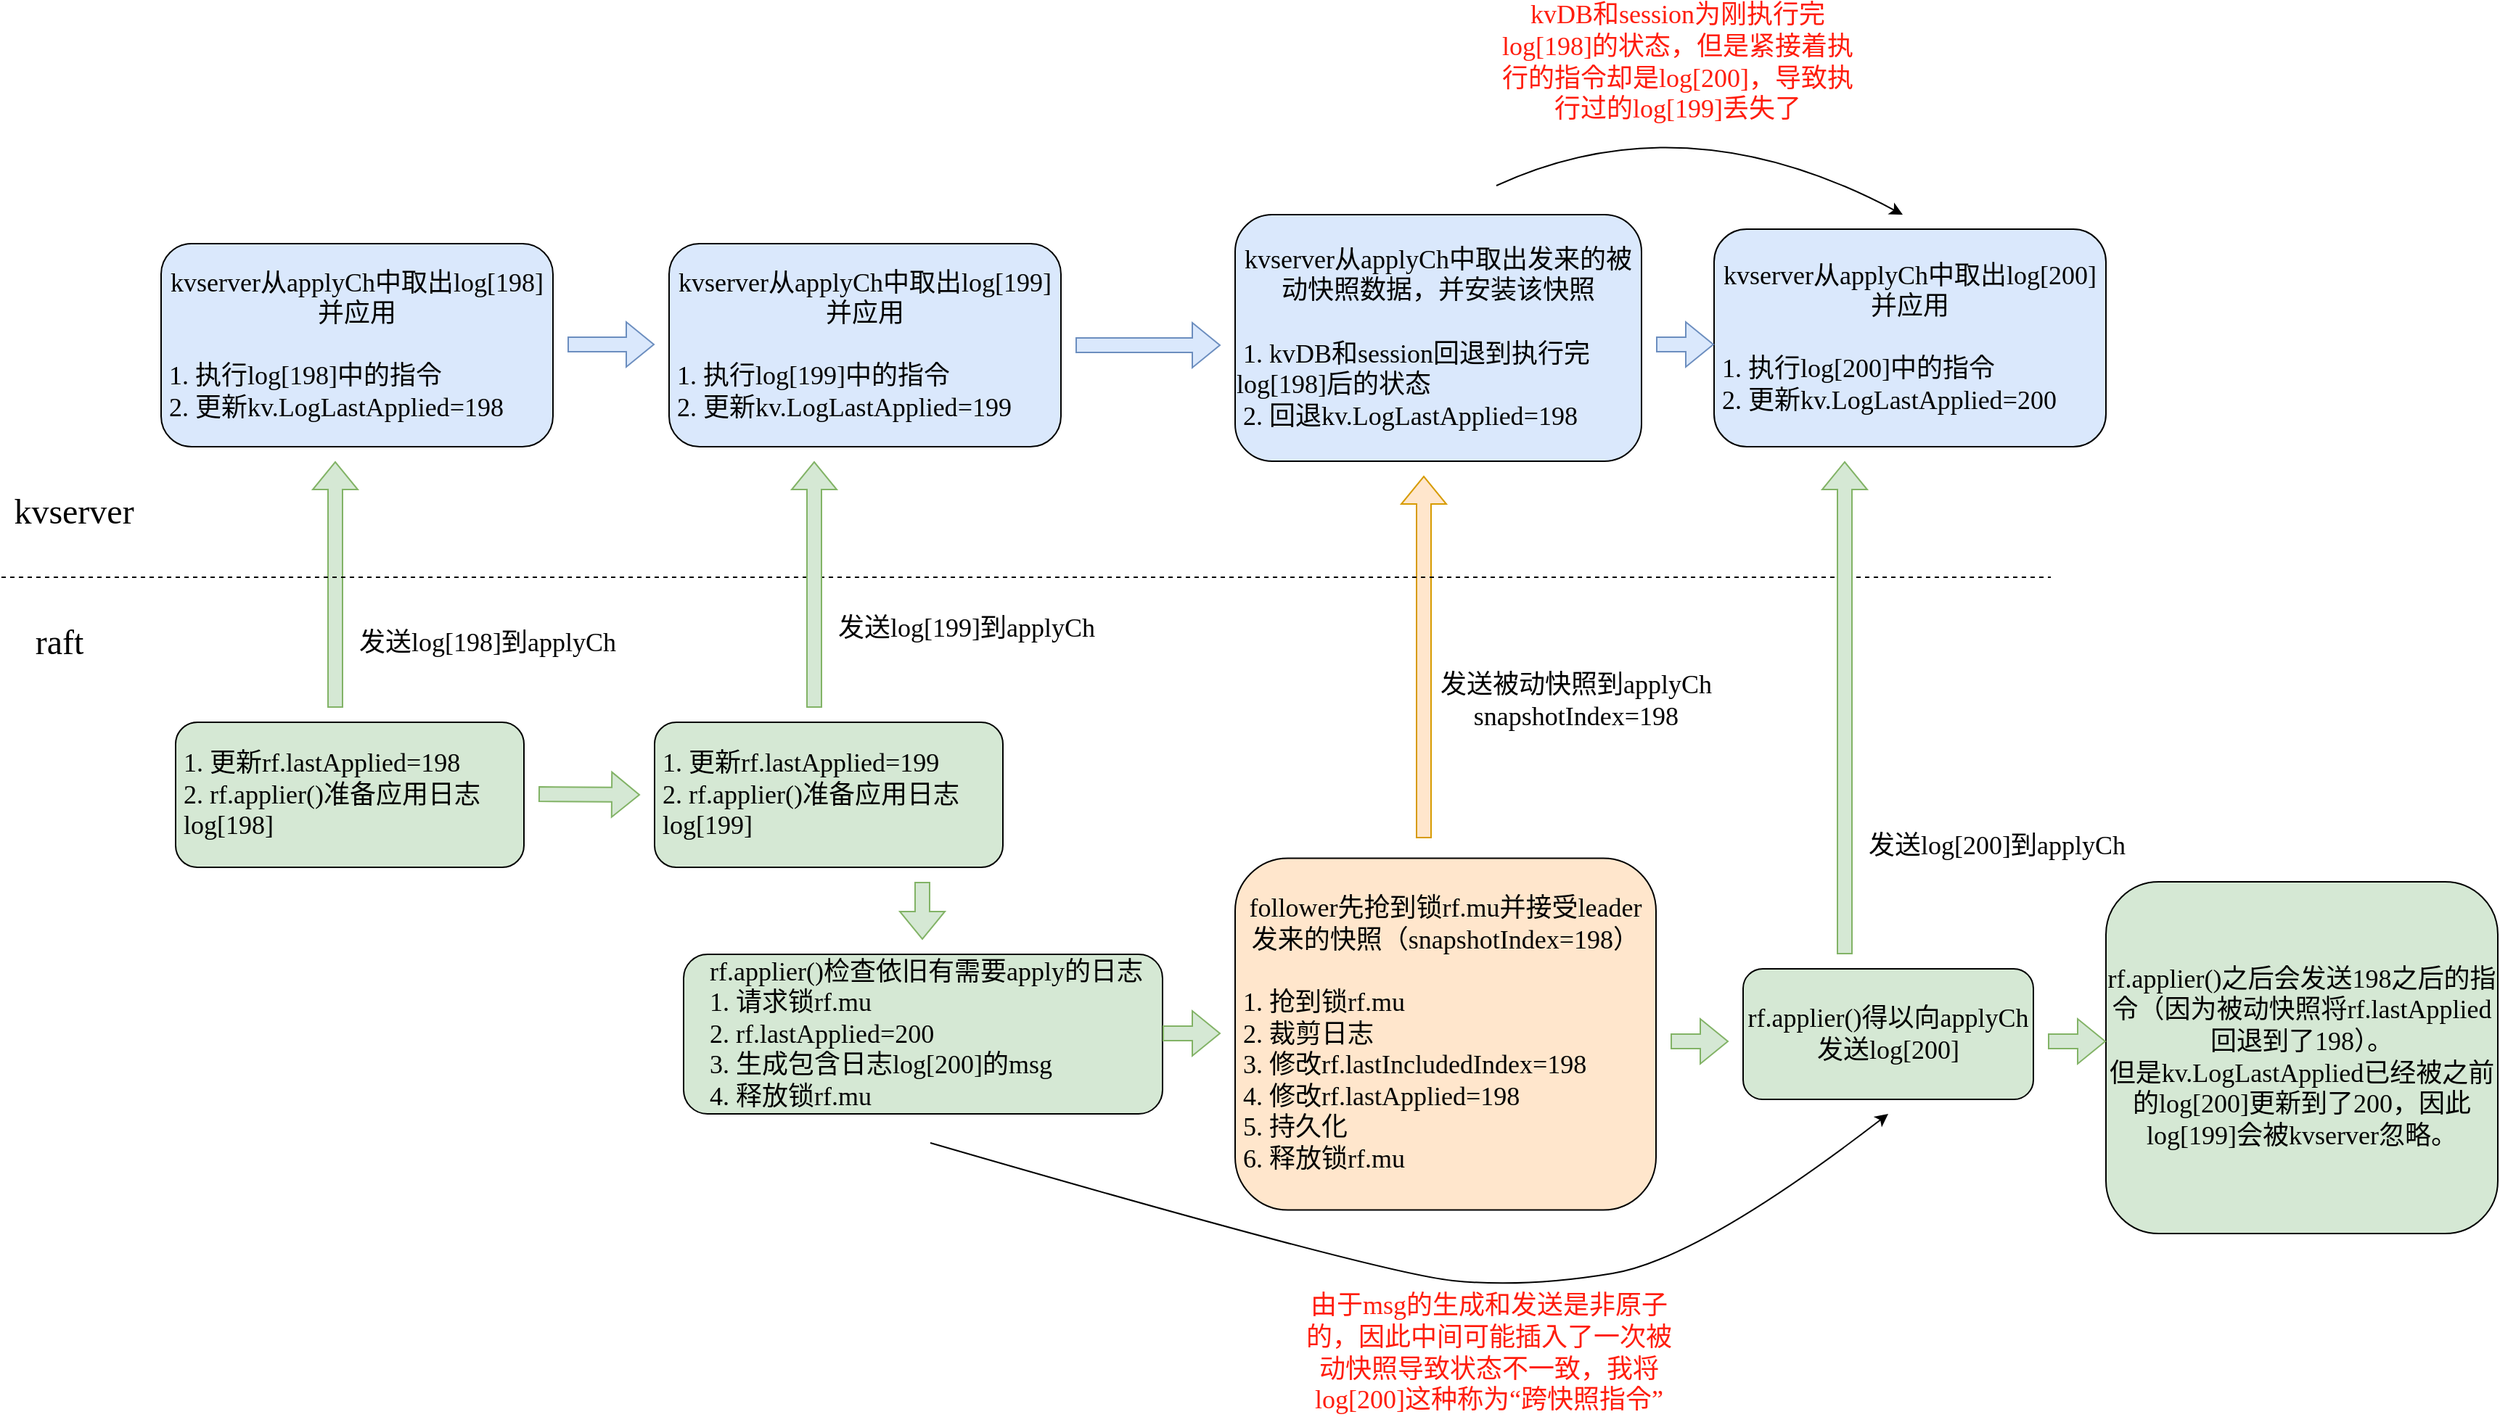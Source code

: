 <mxfile version="22.1.0" type="device">
  <diagram name="第 1 页" id="sqI9iw7Of4PPsXGYWBlM">
    <mxGraphModel dx="1434" dy="833" grid="1" gridSize="10" guides="1" tooltips="1" connect="1" arrows="1" fold="1" page="1" pageScale="1" pageWidth="10000" pageHeight="10000" math="0" shadow="0">
      <root>
        <mxCell id="0" />
        <mxCell id="1" parent="0" />
        <mxCell id="C1qdJ5KPPi_jr764KwP9-2" value="&lt;font face=&quot;Comic Sans MS&quot; style=&quot;font-size: 24px;&quot;&gt;raft&lt;/font&gt;" style="text;html=1;strokeColor=none;fillColor=none;align=center;verticalAlign=middle;whiteSpace=wrap;rounded=0;" parent="1" vertex="1">
          <mxGeometry x="250" y="430" width="60" height="30" as="geometry" />
        </mxCell>
        <mxCell id="C1qdJ5KPPi_jr764KwP9-3" value="&lt;font face=&quot;Comic Sans MS&quot; style=&quot;font-size: 24px;&quot;&gt;kvserver&lt;/font&gt;" style="text;html=1;strokeColor=none;fillColor=none;align=center;verticalAlign=middle;whiteSpace=wrap;rounded=0;" parent="1" vertex="1">
          <mxGeometry x="260" y="340" width="60" height="30" as="geometry" />
        </mxCell>
        <mxCell id="C1qdJ5KPPi_jr764KwP9-4" value="&lt;font face=&quot;Comic Sans MS&quot; style=&quot;font-size: 18px;&quot;&gt;follower先抢到锁rf.mu并接受leader发来的快照（snapshotIndex=198）&lt;br&gt;&lt;br&gt;&lt;div style=&quot;text-align: left;&quot;&gt;&lt;span style=&quot;background-color: initial;&quot;&gt;&amp;nbsp;1. 抢到锁rf.mu&lt;/span&gt;&lt;/div&gt;&lt;div style=&quot;text-align: left;&quot;&gt;&lt;span style=&quot;background-color: initial;&quot;&gt;&amp;nbsp;2. 裁剪日志&lt;/span&gt;&lt;/div&gt;&lt;div style=&quot;text-align: left;&quot;&gt;&lt;span style=&quot;background-color: initial;&quot;&gt;&amp;nbsp;3. 修改rf.lastIncludedIndex=198&lt;/span&gt;&lt;/div&gt;&lt;div style=&quot;text-align: left;&quot;&gt;&lt;span style=&quot;background-color: initial;&quot;&gt;&amp;nbsp;4. 修改rf.lastApplied=198&lt;/span&gt;&lt;/div&gt;&lt;div style=&quot;text-align: left;&quot;&gt;&lt;span style=&quot;background-color: initial;&quot;&gt;&amp;nbsp;5. 持久化&lt;/span&gt;&lt;/div&gt;&lt;div style=&quot;text-align: left;&quot;&gt;&lt;span style=&quot;background-color: initial;&quot;&gt;&amp;nbsp;6. 释放锁rf.mu&lt;/span&gt;&lt;/div&gt;&lt;/font&gt;" style="rounded=1;whiteSpace=wrap;html=1;strokeColor=#000000;fillColor=#ffe6cc;" parent="1" vertex="1">
          <mxGeometry x="1090" y="593.75" width="290" height="242.5" as="geometry" />
        </mxCell>
        <mxCell id="C1qdJ5KPPi_jr764KwP9-5" value="" style="shape=flexArrow;endArrow=classic;html=1;rounded=0;fillColor=#d5e8d4;strokeColor=#82b366;" parent="1" edge="1">
          <mxGeometry width="50" height="50" relative="1" as="geometry">
            <mxPoint x="470" y="490" as="sourcePoint" />
            <mxPoint x="470" y="320" as="targetPoint" />
          </mxGeometry>
        </mxCell>
        <mxCell id="C1qdJ5KPPi_jr764KwP9-7" value="&lt;font face=&quot;Comic Sans MS&quot; style=&quot;font-size: 18px;&quot;&gt;kvserver从applyCh中取出发来的被动快照数据，并安装该快照&lt;br&gt;&lt;br&gt;&lt;div style=&quot;text-align: left;&quot;&gt;&lt;span style=&quot;background-color: initial;&quot;&gt;&amp;nbsp;1. kvDB和session回退到执行完&amp;nbsp; &amp;nbsp; &amp;nbsp; &amp;nbsp; log[198]后的状态&lt;/span&gt;&lt;/div&gt;&lt;div style=&quot;text-align: left;&quot;&gt;&amp;nbsp;2. 回退kv.LogLastApplied&lt;span style=&quot;background-color: initial;&quot;&gt;=198&lt;/span&gt;&lt;/div&gt;&lt;/font&gt;" style="rounded=1;whiteSpace=wrap;html=1;strokeColor=#000000;fillColor=#dae8fc;" parent="1" vertex="1">
          <mxGeometry x="1090" y="150" width="280" height="170" as="geometry" />
        </mxCell>
        <mxCell id="C1qdJ5KPPi_jr764KwP9-12" value="&lt;font face=&quot;Comic Sans MS&quot; style=&quot;font-size: 18px;&quot;&gt;rf.applier()得以向applyCh发送log[200]&lt;br&gt;&lt;/font&gt;" style="rounded=1;whiteSpace=wrap;html=1;strokeColor=#000000;fillColor=#d5e8d4;" parent="1" vertex="1">
          <mxGeometry x="1440" y="670" width="200" height="90" as="geometry" />
        </mxCell>
        <mxCell id="C1qdJ5KPPi_jr764KwP9-13" value="" style="shape=flexArrow;endArrow=classic;html=1;rounded=0;fillColor=#d5e8d4;strokeColor=#82b366;" parent="1" edge="1">
          <mxGeometry width="50" height="50" relative="1" as="geometry">
            <mxPoint x="610" y="549.5" as="sourcePoint" />
            <mxPoint x="680" y="550" as="targetPoint" />
          </mxGeometry>
        </mxCell>
        <mxCell id="C1qdJ5KPPi_jr764KwP9-14" value="" style="shape=flexArrow;endArrow=classic;html=1;rounded=0;fillColor=#ffe6cc;strokeColor=#d79b00;" parent="1" edge="1">
          <mxGeometry width="50" height="50" relative="1" as="geometry">
            <mxPoint x="1220" y="580" as="sourcePoint" />
            <mxPoint x="1220" y="330" as="targetPoint" />
          </mxGeometry>
        </mxCell>
        <mxCell id="C1qdJ5KPPi_jr764KwP9-15" value="&lt;font face=&quot;Comic Sans MS&quot; style=&quot;font-size: 18px;&quot;&gt;kvserver从applyCh中取出log[200]并应用&lt;br&gt;&lt;br&gt;&lt;div style=&quot;text-align: left;&quot;&gt;&lt;span style=&quot;background-color: initial;&quot;&gt;&amp;nbsp;1. 执行log[200]中的指令&lt;/span&gt;&lt;/div&gt;&lt;div style=&quot;text-align: left;&quot;&gt;&amp;nbsp;2. 更新kv.LogLastApplied&lt;span style=&quot;background-color: initial;&quot;&gt;=200&lt;/span&gt;&lt;/div&gt;&lt;/font&gt;" style="rounded=1;whiteSpace=wrap;html=1;strokeColor=#000000;fillColor=#dae8fc;" parent="1" vertex="1">
          <mxGeometry x="1420" y="160" width="270" height="150" as="geometry" />
        </mxCell>
        <mxCell id="C1qdJ5KPPi_jr764KwP9-16" value="&lt;font face=&quot;Comic Sans MS&quot;&gt;&lt;span style=&quot;font-size: 18px;&quot;&gt;发送被动快照到applyCh&lt;br&gt;snapshotIndex=198&lt;br&gt;&lt;/span&gt;&lt;/font&gt;" style="text;html=1;strokeColor=none;fillColor=none;align=center;verticalAlign=middle;whiteSpace=wrap;rounded=0;rotation=0;" parent="1" vertex="1">
          <mxGeometry x="1210" y="470" width="230" height="30" as="geometry" />
        </mxCell>
        <mxCell id="C1qdJ5KPPi_jr764KwP9-18" value="" style="shape=flexArrow;endArrow=classic;html=1;rounded=0;fillColor=#d5e8d4;strokeColor=#82b366;" parent="1" edge="1">
          <mxGeometry width="50" height="50" relative="1" as="geometry">
            <mxPoint x="874.5" y="610" as="sourcePoint" />
            <mxPoint x="874.5" y="650" as="targetPoint" />
          </mxGeometry>
        </mxCell>
        <mxCell id="C1qdJ5KPPi_jr764KwP9-20" value="&lt;font color=&quot;#ff1d0d&quot; face=&quot;Comic Sans MS&quot;&gt;&lt;span style=&quot;font-size: 18px;&quot;&gt;kvDB和session为刚执行完log[198]的状态，但是紧接着执行的指令却是log[200]，导致执行过的log[199]丢失了&lt;/span&gt;&lt;/font&gt;" style="text;html=1;strokeColor=none;fillColor=none;align=center;verticalAlign=middle;whiteSpace=wrap;rounded=0;rotation=0;" parent="1" vertex="1">
          <mxGeometry x="1270" y="20" width="250" height="50" as="geometry" />
        </mxCell>
        <mxCell id="C1qdJ5KPPi_jr764KwP9-21" value="&lt;font color=&quot;#ff1d0d&quot; face=&quot;Comic Sans MS&quot;&gt;&lt;span style=&quot;font-size: 18px;&quot;&gt;由于msg的生成和发送是非原子的，因此中间可能插入了一次被动快照导致状态不一致，我将log[200]这种称为“跨快照指令”&lt;/span&gt;&lt;/font&gt;" style="text;html=1;strokeColor=none;fillColor=none;align=center;verticalAlign=middle;whiteSpace=wrap;rounded=0;rotation=0;" parent="1" vertex="1">
          <mxGeometry x="1130" y="910" width="270" height="50" as="geometry" />
        </mxCell>
        <mxCell id="C1qdJ5KPPi_jr764KwP9-22" value="" style="endArrow=none;dashed=1;html=1;rounded=0;" parent="1" edge="1">
          <mxGeometry width="50" height="50" relative="1" as="geometry">
            <mxPoint x="240" y="400" as="sourcePoint" />
            <mxPoint x="1652" y="400" as="targetPoint" />
          </mxGeometry>
        </mxCell>
        <mxCell id="iXmeprniDPGuoYVnTzLk-1" value="&lt;font face=&quot;Comic Sans MS&quot; style=&quot;font-size: 18px;&quot;&gt;&lt;br&gt;&lt;div style=&quot;text-align: left;&quot;&gt;&lt;div style=&quot;border-color: var(--border-color);&quot;&gt;&amp;nbsp;1. 更新rf.lastApplied=198&lt;/div&gt;&lt;div style=&quot;border-color: var(--border-color);&quot;&gt;&amp;nbsp;2.&amp;nbsp;rf.applier()准备应用日志&amp;nbsp; &amp;nbsp; &amp;nbsp;log[198]&lt;/div&gt;&lt;div style=&quot;border-color: var(--border-color);&quot;&gt;&lt;span style=&quot;border-color: var(--border-color); background-color: initial;&quot;&gt;&amp;nbsp;&lt;/span&gt;&lt;/div&gt;&lt;/div&gt;&lt;/font&gt;" style="rounded=1;whiteSpace=wrap;html=1;strokeColor=#000000;fillColor=#d5e8d4;" vertex="1" parent="1">
          <mxGeometry x="360" y="500" width="240" height="100" as="geometry" />
        </mxCell>
        <mxCell id="iXmeprniDPGuoYVnTzLk-2" value="&lt;font face=&quot;Comic Sans MS&quot; style=&quot;font-size: 18px;&quot;&gt;kvserver从applyCh中取出log[198]并应用&lt;br&gt;&lt;br&gt;&lt;div style=&quot;text-align: left;&quot;&gt;&lt;span style=&quot;background-color: initial;&quot;&gt;&amp;nbsp;1. 执行log[198]中的指令&lt;/span&gt;&lt;/div&gt;&lt;div style=&quot;text-align: left;&quot;&gt;&amp;nbsp;2. 更新kv.LogLastApplied&lt;span style=&quot;background-color: initial;&quot;&gt;=198&lt;/span&gt;&lt;/div&gt;&lt;/font&gt;" style="rounded=1;whiteSpace=wrap;html=1;strokeColor=#000000;fillColor=#dae8fc;" vertex="1" parent="1">
          <mxGeometry x="350" y="170" width="270" height="140" as="geometry" />
        </mxCell>
        <mxCell id="iXmeprniDPGuoYVnTzLk-3" value="&lt;font face=&quot;Comic Sans MS&quot;&gt;&lt;span style=&quot;font-size: 18px;&quot;&gt;发送log[198]到applyCh&lt;/span&gt;&lt;/font&gt;" style="text;html=1;strokeColor=none;fillColor=none;align=center;verticalAlign=middle;whiteSpace=wrap;rounded=0;rotation=0;" vertex="1" parent="1">
          <mxGeometry x="460" y="430" width="230" height="30" as="geometry" />
        </mxCell>
        <mxCell id="iXmeprniDPGuoYVnTzLk-4" value="&lt;font face=&quot;Comic Sans MS&quot; style=&quot;font-size: 18px;&quot;&gt;&lt;br&gt;&lt;div style=&quot;text-align: left;&quot;&gt;&lt;div style=&quot;border-color: var(--border-color);&quot;&gt;&amp;nbsp;rf.applier()检查依旧有需要apply的日志&lt;/div&gt;&lt;div style=&quot;border-color: var(--border-color);&quot;&gt;&amp;nbsp;1. 请求锁rf.mu&lt;/div&gt;&lt;div style=&quot;border-color: var(--border-color);&quot;&gt;&amp;nbsp;2. rf.lastApplied=200&lt;/div&gt;&lt;div style=&quot;border-color: var(--border-color);&quot;&gt;&amp;nbsp;3. 生成包含日志log[200]的msg&lt;/div&gt;&lt;div style=&quot;border-color: var(--border-color);&quot;&gt;&amp;nbsp;4. 释放锁rf.mu&lt;/div&gt;&lt;div style=&quot;border-color: var(--border-color);&quot;&gt;&lt;span style=&quot;border-color: var(--border-color); background-color: initial;&quot;&gt;&amp;nbsp;&lt;/span&gt;&lt;/div&gt;&lt;/div&gt;&lt;/font&gt;" style="rounded=1;whiteSpace=wrap;html=1;strokeColor=#000000;fillColor=#d5e8d4;" vertex="1" parent="1">
          <mxGeometry x="710" y="660" width="330" height="110" as="geometry" />
        </mxCell>
        <mxCell id="iXmeprniDPGuoYVnTzLk-8" value="" style="shape=flexArrow;endArrow=classic;html=1;rounded=0;fillColor=#d5e8d4;strokeColor=#82b366;" edge="1" parent="1">
          <mxGeometry width="50" height="50" relative="1" as="geometry">
            <mxPoint x="800" y="490" as="sourcePoint" />
            <mxPoint x="800" y="320" as="targetPoint" />
          </mxGeometry>
        </mxCell>
        <mxCell id="iXmeprniDPGuoYVnTzLk-10" value="&lt;font face=&quot;Comic Sans MS&quot; style=&quot;font-size: 18px;&quot;&gt;kvserver从applyCh中取出log[199]并应用&lt;br&gt;&lt;br&gt;&lt;div style=&quot;text-align: left;&quot;&gt;&lt;span style=&quot;background-color: initial;&quot;&gt;&amp;nbsp;1. 执行log[199]中的指令&lt;/span&gt;&lt;/div&gt;&lt;div style=&quot;text-align: left;&quot;&gt;&amp;nbsp;2. 更新kv.LogLastApplied&lt;span style=&quot;background-color: initial;&quot;&gt;=199&lt;/span&gt;&lt;/div&gt;&lt;/font&gt;" style="rounded=1;whiteSpace=wrap;html=1;strokeColor=#000000;fillColor=#dae8fc;" vertex="1" parent="1">
          <mxGeometry x="700" y="170" width="270" height="140" as="geometry" />
        </mxCell>
        <mxCell id="iXmeprniDPGuoYVnTzLk-11" value="&lt;font face=&quot;Comic Sans MS&quot;&gt;&lt;span style=&quot;font-size: 18px;&quot;&gt;发送log[199]到applyCh&lt;/span&gt;&lt;/font&gt;" style="text;html=1;strokeColor=none;fillColor=none;align=center;verticalAlign=middle;whiteSpace=wrap;rounded=0;rotation=0;" vertex="1" parent="1">
          <mxGeometry x="790" y="420" width="230" height="30" as="geometry" />
        </mxCell>
        <mxCell id="iXmeprniDPGuoYVnTzLk-18" value="" style="shape=flexArrow;endArrow=classic;html=1;rounded=0;fillColor=#d5e8d4;strokeColor=#82b366;" edge="1" parent="1">
          <mxGeometry width="50" height="50" relative="1" as="geometry">
            <mxPoint x="1040" y="714.5" as="sourcePoint" />
            <mxPoint x="1080" y="714.5" as="targetPoint" />
          </mxGeometry>
        </mxCell>
        <mxCell id="iXmeprniDPGuoYVnTzLk-19" value="" style="shape=flexArrow;endArrow=classic;html=1;rounded=0;fillColor=#dae8fc;strokeColor=#6c8ebf;" edge="1" parent="1">
          <mxGeometry width="50" height="50" relative="1" as="geometry">
            <mxPoint x="980" y="240" as="sourcePoint" />
            <mxPoint x="1080" y="240" as="targetPoint" />
          </mxGeometry>
        </mxCell>
        <mxCell id="iXmeprniDPGuoYVnTzLk-20" value="" style="shape=flexArrow;endArrow=classic;html=1;rounded=0;fillColor=#dae8fc;strokeColor=#6c8ebf;" edge="1" parent="1">
          <mxGeometry width="50" height="50" relative="1" as="geometry">
            <mxPoint x="630" y="239.5" as="sourcePoint" />
            <mxPoint x="690" y="239.5" as="targetPoint" />
          </mxGeometry>
        </mxCell>
        <mxCell id="iXmeprniDPGuoYVnTzLk-22" value="" style="shape=flexArrow;endArrow=classic;html=1;rounded=0;fillColor=#d5e8d4;strokeColor=#82b366;" edge="1" parent="1">
          <mxGeometry width="50" height="50" relative="1" as="geometry">
            <mxPoint x="1390" y="720" as="sourcePoint" />
            <mxPoint x="1430" y="720" as="targetPoint" />
          </mxGeometry>
        </mxCell>
        <mxCell id="iXmeprniDPGuoYVnTzLk-23" value="" style="shape=flexArrow;endArrow=classic;html=1;rounded=0;fillColor=#d5e8d4;strokeColor=#82b366;" edge="1" parent="1">
          <mxGeometry width="50" height="50" relative="1" as="geometry">
            <mxPoint x="1510" y="660" as="sourcePoint" />
            <mxPoint x="1510" y="320" as="targetPoint" />
          </mxGeometry>
        </mxCell>
        <mxCell id="iXmeprniDPGuoYVnTzLk-24" value="&lt;font face=&quot;Comic Sans MS&quot;&gt;&lt;span style=&quot;font-size: 18px;&quot;&gt;发送log[200]到applyCh&lt;/span&gt;&lt;/font&gt;" style="text;html=1;strokeColor=none;fillColor=none;align=center;verticalAlign=middle;whiteSpace=wrap;rounded=0;rotation=0;" vertex="1" parent="1">
          <mxGeometry x="1500" y="570" width="230" height="30" as="geometry" />
        </mxCell>
        <mxCell id="iXmeprniDPGuoYVnTzLk-25" value="&lt;font face=&quot;Comic Sans MS&quot; style=&quot;font-size: 18px;&quot;&gt;&lt;br&gt;&lt;div style=&quot;text-align: left;&quot;&gt;&lt;div style=&quot;border-color: var(--border-color);&quot;&gt;&amp;nbsp;1. 更新rf.lastApplied=199&lt;/div&gt;&lt;div style=&quot;border-color: var(--border-color);&quot;&gt;&amp;nbsp;2.&amp;nbsp;rf.applier()准备应用日志&amp;nbsp; &amp;nbsp; &amp;nbsp;log[199]&lt;/div&gt;&lt;div style=&quot;border-color: var(--border-color);&quot;&gt;&lt;span style=&quot;border-color: var(--border-color); background-color: initial;&quot;&gt;&amp;nbsp;&lt;/span&gt;&lt;/div&gt;&lt;/div&gt;&lt;/font&gt;" style="rounded=1;whiteSpace=wrap;html=1;strokeColor=#000000;fillColor=#d5e8d4;" vertex="1" parent="1">
          <mxGeometry x="690" y="500" width="240" height="100" as="geometry" />
        </mxCell>
        <mxCell id="iXmeprniDPGuoYVnTzLk-26" value="" style="shape=flexArrow;endArrow=classic;html=1;rounded=0;fillColor=#dae8fc;strokeColor=#6c8ebf;" edge="1" parent="1">
          <mxGeometry width="50" height="50" relative="1" as="geometry">
            <mxPoint x="1380" y="239.5" as="sourcePoint" />
            <mxPoint x="1420" y="239.5" as="targetPoint" />
          </mxGeometry>
        </mxCell>
        <mxCell id="iXmeprniDPGuoYVnTzLk-27" value="" style="curved=1;endArrow=classic;html=1;rounded=0;" edge="1" parent="1">
          <mxGeometry width="50" height="50" relative="1" as="geometry">
            <mxPoint x="1270" y="130" as="sourcePoint" />
            <mxPoint x="1550" y="150" as="targetPoint" />
            <Array as="points">
              <mxPoint x="1400" y="70" />
            </Array>
          </mxGeometry>
        </mxCell>
        <mxCell id="iXmeprniDPGuoYVnTzLk-28" value="&lt;font face=&quot;Comic Sans MS&quot; style=&quot;font-size: 18px;&quot;&gt;rf.applier()之后会发送198之后的指令（因为被动快照将rf.lastApplied回退到了198）。&lt;br&gt;但是kv.LogLastApplied已经被之前的log[200]更新到了200，因此log[199]会被kvserver忽略。&lt;br&gt;&lt;/font&gt;" style="rounded=1;whiteSpace=wrap;html=1;strokeColor=#000000;fillColor=#d5e8d4;" vertex="1" parent="1">
          <mxGeometry x="1690" y="610" width="270" height="242.5" as="geometry" />
        </mxCell>
        <mxCell id="iXmeprniDPGuoYVnTzLk-29" value="" style="shape=flexArrow;endArrow=classic;html=1;rounded=0;fillColor=#d5e8d4;strokeColor=#82b366;" edge="1" parent="1">
          <mxGeometry width="50" height="50" relative="1" as="geometry">
            <mxPoint x="1650" y="720" as="sourcePoint" />
            <mxPoint x="1690" y="720" as="targetPoint" />
          </mxGeometry>
        </mxCell>
        <mxCell id="iXmeprniDPGuoYVnTzLk-30" value="" style="curved=1;endArrow=classic;html=1;rounded=0;" edge="1" parent="1">
          <mxGeometry width="50" height="50" relative="1" as="geometry">
            <mxPoint x="880" y="790" as="sourcePoint" />
            <mxPoint x="1540" y="770" as="targetPoint" />
            <Array as="points">
              <mxPoint x="1190" y="880" />
              <mxPoint x="1290" y="890" />
              <mxPoint x="1410" y="870" />
            </Array>
          </mxGeometry>
        </mxCell>
      </root>
    </mxGraphModel>
  </diagram>
</mxfile>
